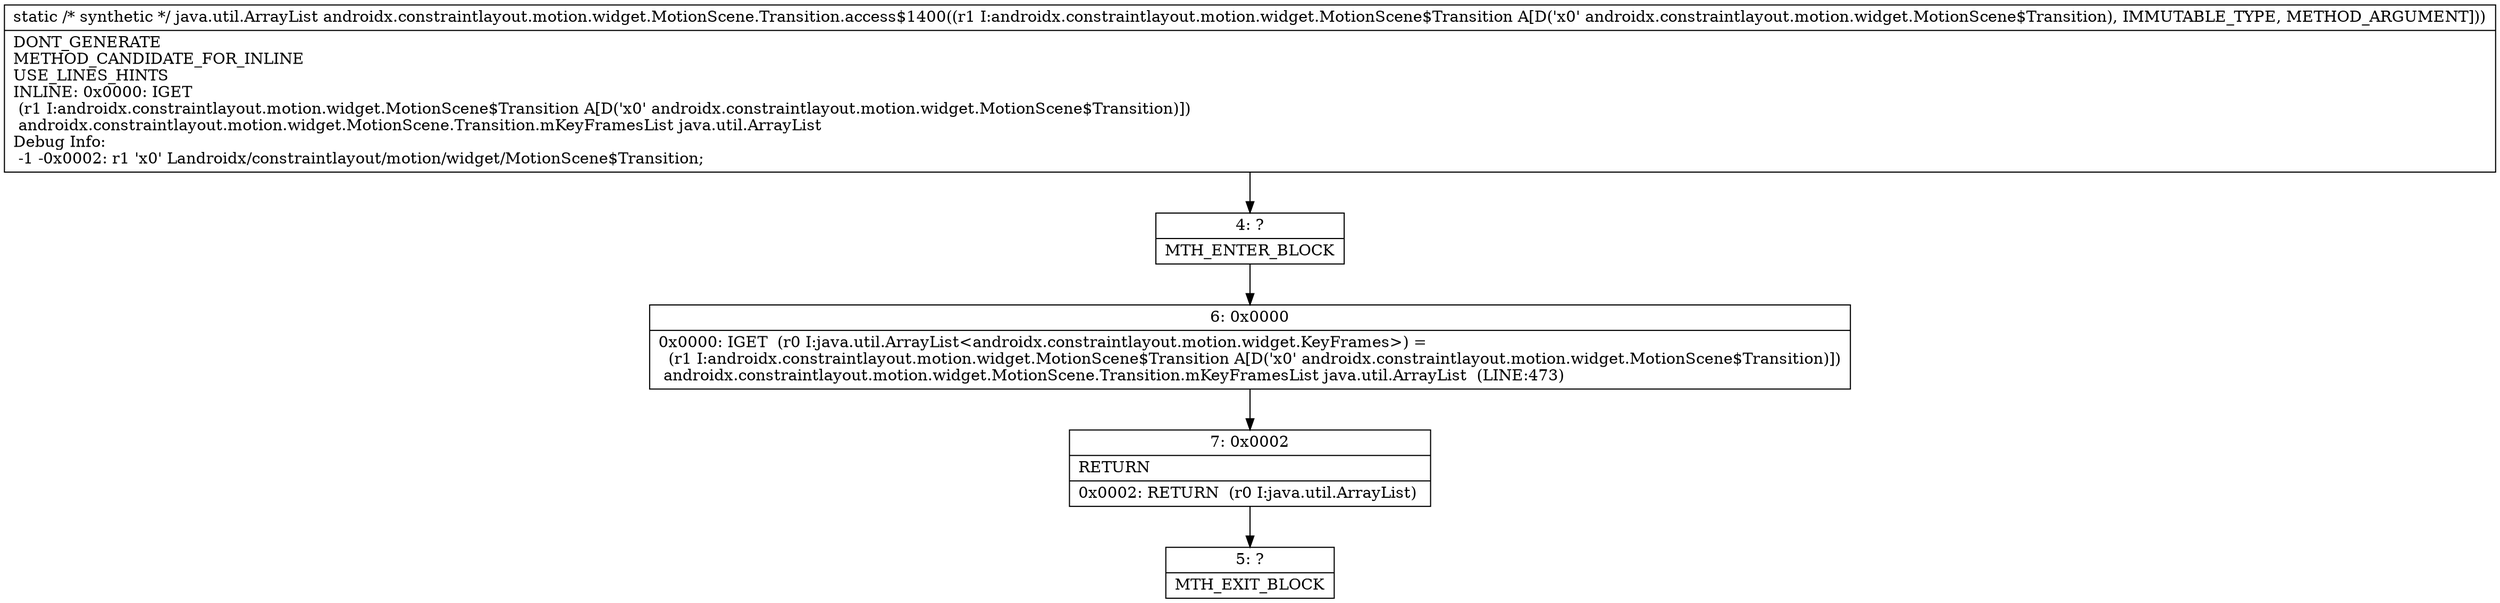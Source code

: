 digraph "CFG forandroidx.constraintlayout.motion.widget.MotionScene.Transition.access$1400(Landroidx\/constraintlayout\/motion\/widget\/MotionScene$Transition;)Ljava\/util\/ArrayList;" {
Node_4 [shape=record,label="{4\:\ ?|MTH_ENTER_BLOCK\l}"];
Node_6 [shape=record,label="{6\:\ 0x0000|0x0000: IGET  (r0 I:java.util.ArrayList\<androidx.constraintlayout.motion.widget.KeyFrames\>) = \l  (r1 I:androidx.constraintlayout.motion.widget.MotionScene$Transition A[D('x0' androidx.constraintlayout.motion.widget.MotionScene$Transition)])\l androidx.constraintlayout.motion.widget.MotionScene.Transition.mKeyFramesList java.util.ArrayList  (LINE:473)\l}"];
Node_7 [shape=record,label="{7\:\ 0x0002|RETURN\l|0x0002: RETURN  (r0 I:java.util.ArrayList) \l}"];
Node_5 [shape=record,label="{5\:\ ?|MTH_EXIT_BLOCK\l}"];
MethodNode[shape=record,label="{static \/* synthetic *\/ java.util.ArrayList androidx.constraintlayout.motion.widget.MotionScene.Transition.access$1400((r1 I:androidx.constraintlayout.motion.widget.MotionScene$Transition A[D('x0' androidx.constraintlayout.motion.widget.MotionScene$Transition), IMMUTABLE_TYPE, METHOD_ARGUMENT]))  | DONT_GENERATE\lMETHOD_CANDIDATE_FOR_INLINE\lUSE_LINES_HINTS\lINLINE: 0x0000: IGET  \l  (r1 I:androidx.constraintlayout.motion.widget.MotionScene$Transition A[D('x0' androidx.constraintlayout.motion.widget.MotionScene$Transition)])\l androidx.constraintlayout.motion.widget.MotionScene.Transition.mKeyFramesList java.util.ArrayList\lDebug Info:\l  \-1 \-0x0002: r1 'x0' Landroidx\/constraintlayout\/motion\/widget\/MotionScene$Transition;\l}"];
MethodNode -> Node_4;Node_4 -> Node_6;
Node_6 -> Node_7;
Node_7 -> Node_5;
}

